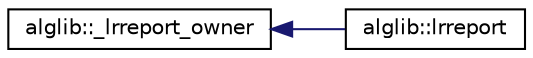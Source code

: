 digraph "Graphical Class Hierarchy"
{
  edge [fontname="Helvetica",fontsize="10",labelfontname="Helvetica",labelfontsize="10"];
  node [fontname="Helvetica",fontsize="10",shape=record];
  rankdir="LR";
  Node0 [label="alglib::_lrreport_owner",height=0.2,width=0.4,color="black", fillcolor="white", style="filled",URL="$classalglib_1_1__lrreport__owner.html"];
  Node0 -> Node1 [dir="back",color="midnightblue",fontsize="10",style="solid",fontname="Helvetica"];
  Node1 [label="alglib::lrreport",height=0.2,width=0.4,color="black", fillcolor="white", style="filled",URL="$classalglib_1_1lrreport.html"];
}
